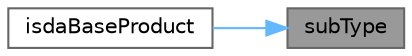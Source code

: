 digraph "subType"
{
 // INTERACTIVE_SVG=YES
 // LATEX_PDF_SIZE
  bgcolor="transparent";
  edge [fontname=Helvetica,fontsize=10,labelfontname=Helvetica,labelfontsize=10];
  node [fontname=Helvetica,fontsize=10,shape=box,height=0.2,width=0.4];
  rankdir="RL";
  Node1 [label="subType",height=0.2,width=0.4,color="gray40", fillcolor="grey60", style="filled", fontcolor="black",tooltip=" "];
  Node1 -> Node2 [dir="back",color="steelblue1",style="solid"];
  Node2 [label="isdaBaseProduct",height=0.2,width=0.4,color="grey40", fillcolor="white", style="filled",URL="$classore_1_1data_1_1_bond_data.html#a10760f875eb6af0a7f3be7771dbe8ecf",tooltip="return isda sub type \"Single Name\", \"Index\" or throw if sub type can not be mapped"];
}
